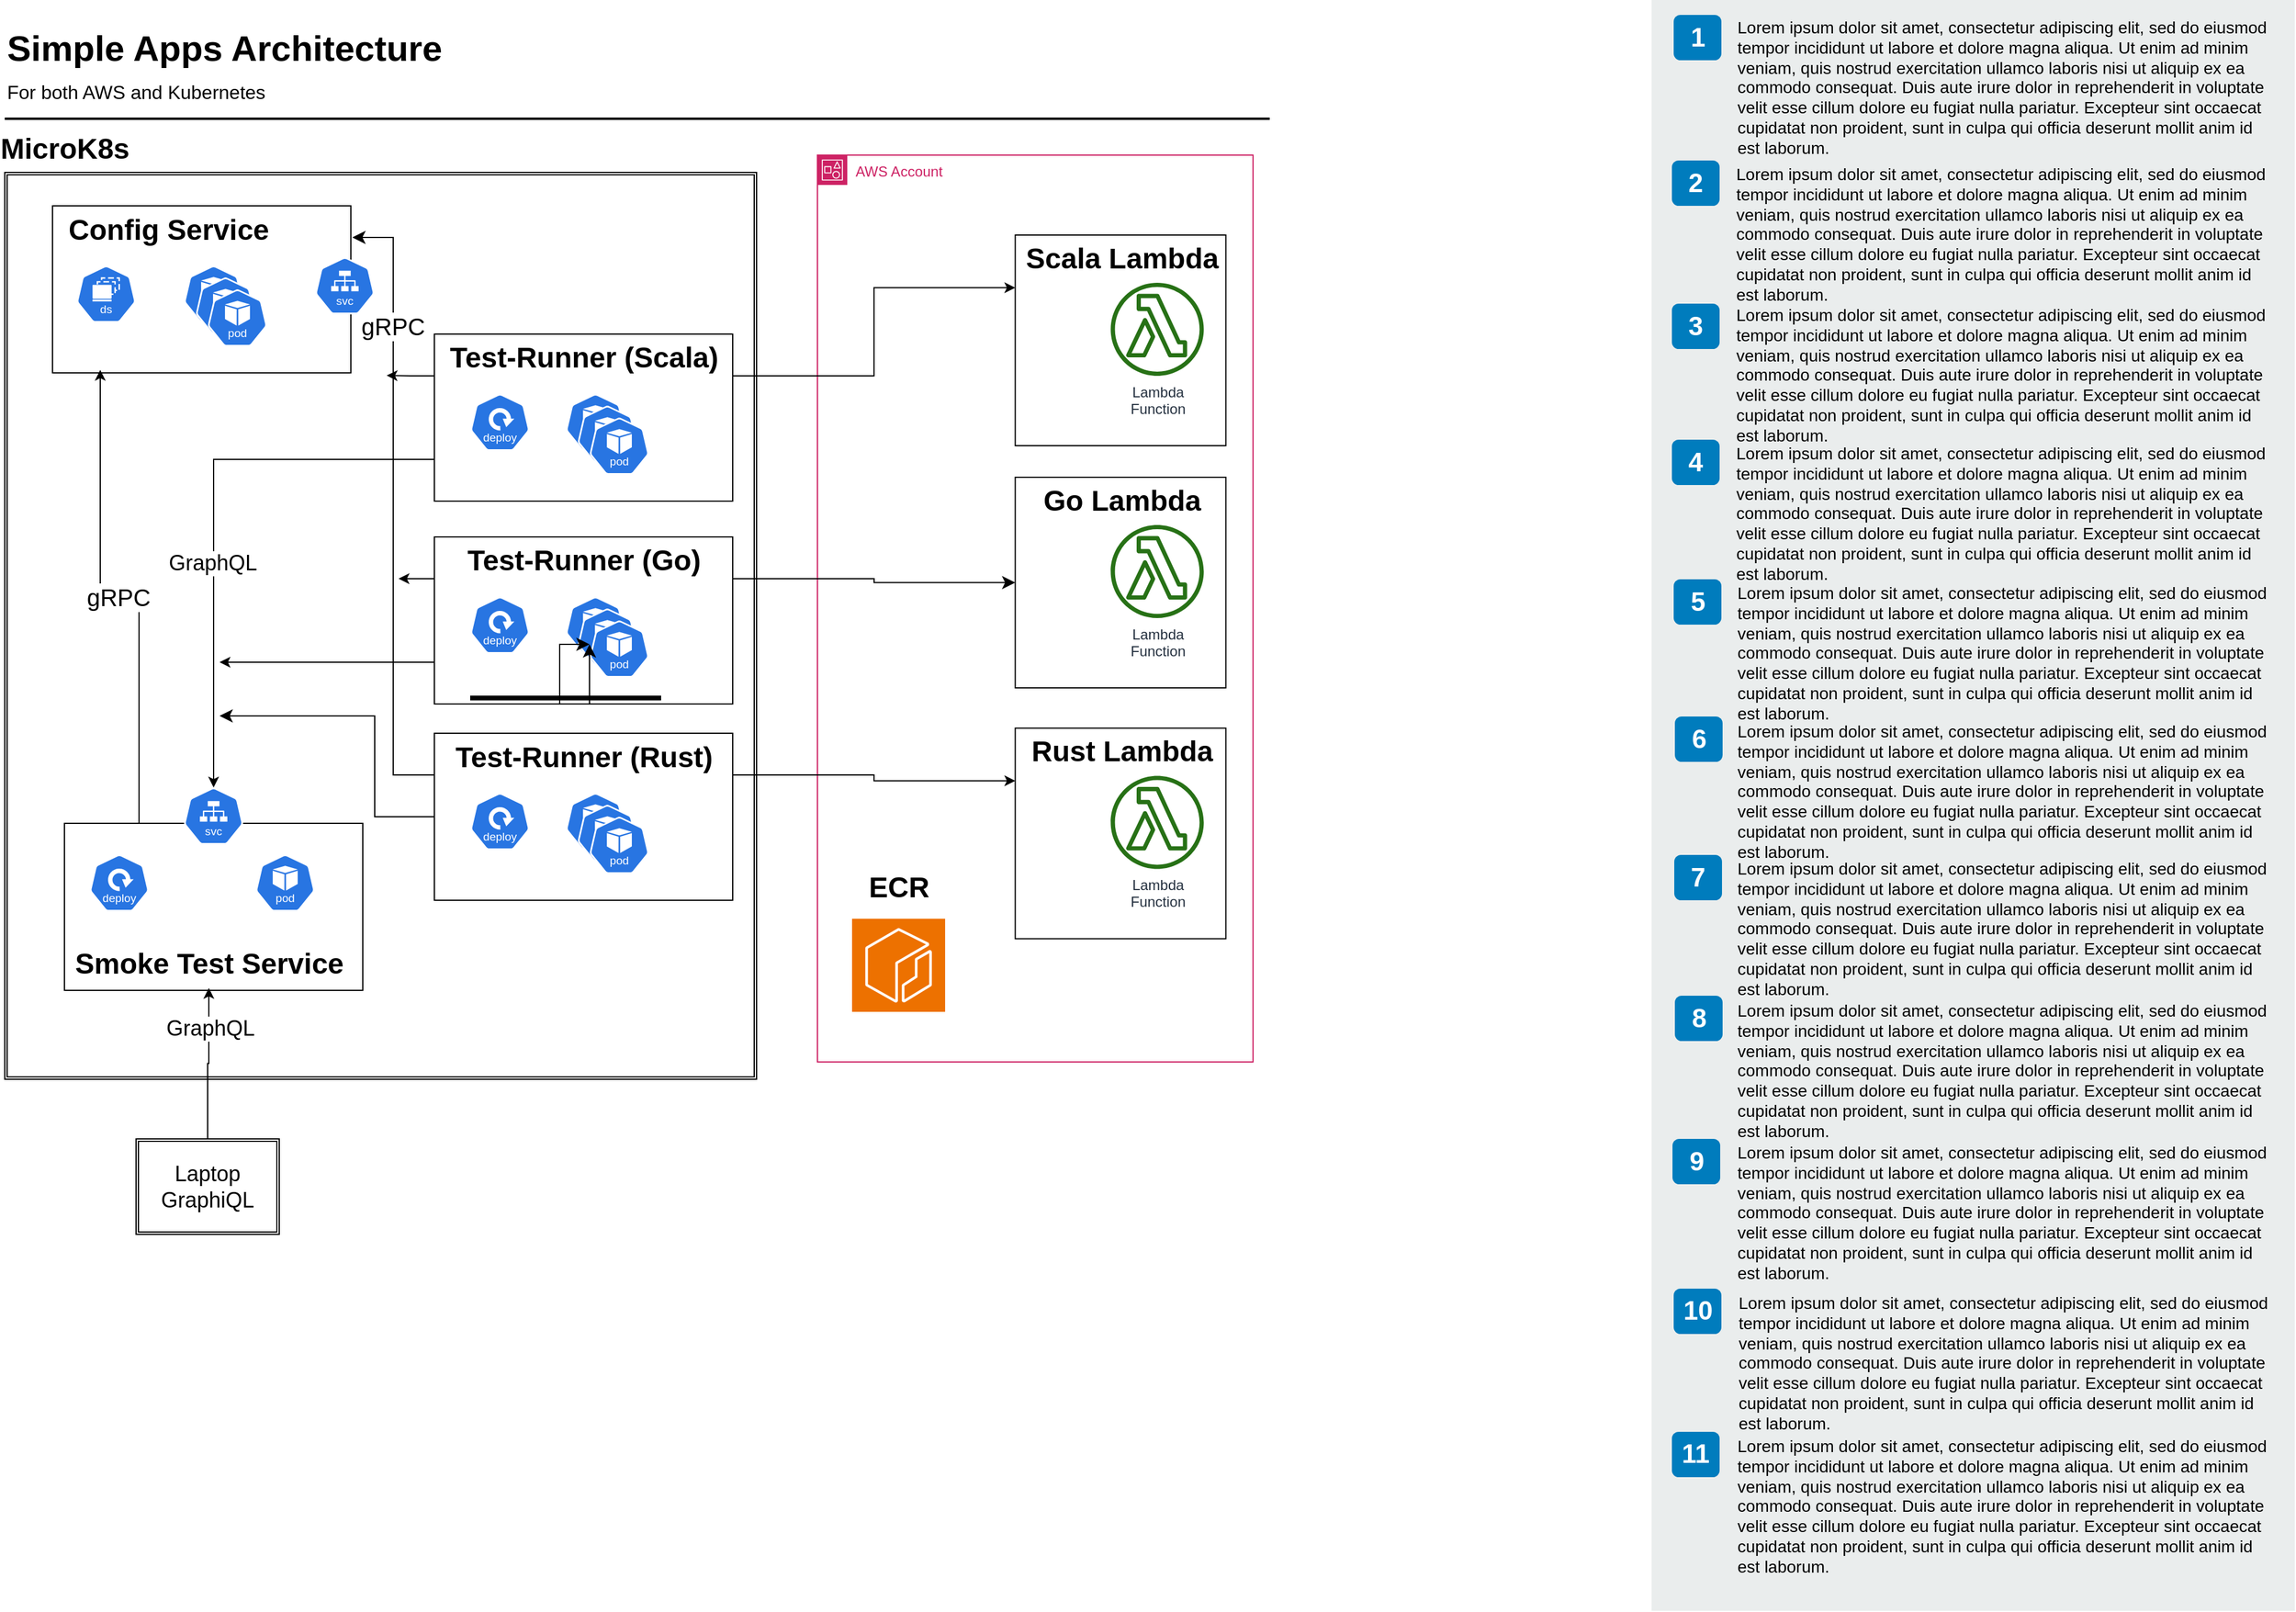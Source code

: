 <mxfile version="23.1.2" type="device">
  <diagram id="Ht1M8jgEwFfnCIfOTk4-" name="Page-1">
    <mxGraphModel dx="1335" dy="1160" grid="1" gridSize="10" guides="1" tooltips="1" connect="1" arrows="1" fold="1" page="1" pageScale="1" pageWidth="1169" pageHeight="827" math="0" shadow="0">
      <root>
        <mxCell id="0" />
        <mxCell id="1" parent="0" />
        <mxCell id="5Ekj6Kw2fxp05dTesnUP-47" value="" style="shape=ext;double=1;rounded=0;whiteSpace=wrap;html=1;" vertex="1" parent="1">
          <mxGeometry x="40" y="184.5" width="630" height="760" as="geometry" />
        </mxCell>
        <mxCell id="-QjtrjUzRDEMRZ5MF8oH-47" value="Simple Apps Architecture" style="text;html=1;resizable=0;points=[];autosize=1;align=left;verticalAlign=top;spacingTop=-4;fontSize=30;fontStyle=1" parent="1" vertex="1">
          <mxGeometry x="40" y="60" width="390" height="40" as="geometry" />
        </mxCell>
        <mxCell id="-QjtrjUzRDEMRZ5MF8oH-48" value="For both AWS and Kubernetes" style="text;html=1;resizable=0;points=[];autosize=1;align=left;verticalAlign=top;spacingTop=-4;fontSize=16" parent="1" vertex="1">
          <mxGeometry x="40" y="104.5" width="240" height="30" as="geometry" />
        </mxCell>
        <mxCell id="SCVMTBWpLvtzJIhz15lM-1" value="" style="line;strokeWidth=2;html=1;fontSize=14;" parent="1" vertex="1">
          <mxGeometry x="40" y="134.5" width="1060" height="10" as="geometry" />
        </mxCell>
        <mxCell id="k1J5Uft5zTIaOylSxwT3-1" value="" style="rounded=0;whiteSpace=wrap;html=1;fillColor=#EAEDED;fontSize=22;fontColor=#FFFFFF;strokeColor=none;labelBackgroundColor=none;" parent="1" vertex="1">
          <mxGeometry x="1420" y="40" width="539" height="1350" as="geometry" />
        </mxCell>
        <mxCell id="k1J5Uft5zTIaOylSxwT3-2" value="1" style="rounded=1;whiteSpace=wrap;html=1;fillColor=#007CBD;strokeColor=none;fontColor=#FFFFFF;fontStyle=1;fontSize=22;labelBackgroundColor=none;" parent="1" vertex="1">
          <mxGeometry x="1438.5" y="52.5" width="40" height="38" as="geometry" />
        </mxCell>
        <mxCell id="k1J5Uft5zTIaOylSxwT3-3" value="2" style="rounded=1;whiteSpace=wrap;html=1;fillColor=#007CBD;strokeColor=none;fontColor=#FFFFFF;fontStyle=1;fontSize=22;labelBackgroundColor=none;" parent="1" vertex="1">
          <mxGeometry x="1437" y="174.5" width="40" height="38" as="geometry" />
        </mxCell>
        <mxCell id="k1J5Uft5zTIaOylSxwT3-4" value="3" style="rounded=1;whiteSpace=wrap;html=1;fillColor=#007CBD;strokeColor=none;fontColor=#FFFFFF;fontStyle=1;fontSize=22;labelBackgroundColor=none;" parent="1" vertex="1">
          <mxGeometry x="1437" y="294.5" width="40" height="38" as="geometry" />
        </mxCell>
        <mxCell id="k1J5Uft5zTIaOylSxwT3-5" value="4" style="rounded=1;whiteSpace=wrap;html=1;fillColor=#007CBD;strokeColor=none;fontColor=#FFFFFF;fontStyle=1;fontSize=22;labelBackgroundColor=none;" parent="1" vertex="1">
          <mxGeometry x="1437" y="408.5" width="40" height="38" as="geometry" />
        </mxCell>
        <mxCell id="k1J5Uft5zTIaOylSxwT3-6" value="5" style="rounded=1;whiteSpace=wrap;html=1;fillColor=#007CBD;strokeColor=none;fontColor=#FFFFFF;fontStyle=1;fontSize=22;labelBackgroundColor=none;" parent="1" vertex="1">
          <mxGeometry x="1438.5" y="525.5" width="40" height="38" as="geometry" />
        </mxCell>
        <mxCell id="k1J5Uft5zTIaOylSxwT3-7" value="6" style="rounded=1;whiteSpace=wrap;html=1;fillColor=#007CBD;strokeColor=none;fontColor=#FFFFFF;fontStyle=1;fontSize=22;labelBackgroundColor=none;" parent="1" vertex="1">
          <mxGeometry x="1439.5" y="640.5" width="40" height="38" as="geometry" />
        </mxCell>
        <mxCell id="k1J5Uft5zTIaOylSxwT3-8" value="7" style="rounded=1;whiteSpace=wrap;html=1;fillColor=#007CBD;strokeColor=none;fontColor=#FFFFFF;fontStyle=1;fontSize=22;labelBackgroundColor=none;" parent="1" vertex="1">
          <mxGeometry x="1439" y="756.5" width="40" height="38" as="geometry" />
        </mxCell>
        <mxCell id="k1J5Uft5zTIaOylSxwT3-9" value="8" style="rounded=1;whiteSpace=wrap;html=1;fillColor=#007CBD;strokeColor=none;fontColor=#FFFFFF;fontStyle=1;fontSize=22;labelBackgroundColor=none;" parent="1" vertex="1">
          <mxGeometry x="1439.5" y="874.5" width="40" height="38" as="geometry" />
        </mxCell>
        <mxCell id="k1J5Uft5zTIaOylSxwT3-10" value="9" style="rounded=1;whiteSpace=wrap;html=1;fillColor=#007CBD;strokeColor=none;fontColor=#FFFFFF;fontStyle=1;fontSize=22;labelBackgroundColor=none;" parent="1" vertex="1">
          <mxGeometry x="1437.5" y="994.5" width="40" height="38" as="geometry" />
        </mxCell>
        <mxCell id="k1J5Uft5zTIaOylSxwT3-11" value="&lt;span&gt;Lorem ipsum dolor sit amet, consectetur adipiscing elit, sed do eiusmod tempor incididunt ut labore et dolore magna aliqua. Ut enim ad minim veniam, quis nostrud exercitation ullamco laboris nisi ut aliquip ex ea commodo consequat. Duis aute irure dolor in reprehenderit in voluptate velit esse cillum dolore eu fugiat nulla pariatur. Excepteur sint occaecat cupidatat non proident, sunt in culpa qui officia deserunt mollit anim id est laborum.&lt;/span&gt;&lt;br&gt;" style="text;html=1;align=left;verticalAlign=top;spacingTop=-4;fontSize=14;labelBackgroundColor=none;whiteSpace=wrap;" parent="1" vertex="1">
          <mxGeometry x="1490" y="52" width="449" height="118" as="geometry" />
        </mxCell>
        <mxCell id="k1J5Uft5zTIaOylSxwT3-12" value="&lt;span&gt;Lorem ipsum dolor sit amet, consectetur adipiscing elit, sed do eiusmod tempor incididunt ut labore et dolore magna aliqua. Ut enim ad minim veniam, quis nostrud exercitation ullamco laboris nisi ut aliquip ex ea commodo consequat. Duis aute irure dolor in reprehenderit in voluptate velit esse cillum dolore eu fugiat nulla pariatur. Excepteur sint occaecat cupidatat non proident, sunt in culpa qui officia deserunt mollit anim id est laborum.&lt;/span&gt;&lt;br&gt;" style="text;html=1;align=left;verticalAlign=top;spacingTop=-4;fontSize=14;labelBackgroundColor=none;whiteSpace=wrap;" parent="1" vertex="1">
          <mxGeometry x="1489" y="175" width="450" height="115" as="geometry" />
        </mxCell>
        <mxCell id="k1J5Uft5zTIaOylSxwT3-13" value="&lt;span&gt;Lorem ipsum dolor sit amet, consectetur adipiscing elit, sed do eiusmod tempor incididunt ut labore et dolore magna aliqua. Ut enim ad minim veniam, quis nostrud exercitation ullamco laboris nisi ut aliquip ex ea commodo consequat. Duis aute irure dolor in reprehenderit in voluptate velit esse cillum dolore eu fugiat nulla pariatur. Excepteur sint occaecat cupidatat non proident, sunt in culpa qui officia deserunt mollit anim id est laborum.&lt;/span&gt;&lt;br&gt;" style="text;html=1;align=left;verticalAlign=top;spacingTop=-4;fontSize=14;labelBackgroundColor=none;whiteSpace=wrap;" parent="1" vertex="1">
          <mxGeometry x="1489" y="293" width="450" height="117" as="geometry" />
        </mxCell>
        <mxCell id="k1J5Uft5zTIaOylSxwT3-14" value="&lt;span&gt;Lorem ipsum dolor sit amet, consectetur adipiscing elit, sed do eiusmod tempor incididunt ut labore et dolore magna aliqua. Ut enim ad minim veniam, quis nostrud exercitation ullamco laboris nisi ut aliquip ex ea commodo consequat. Duis aute irure dolor in reprehenderit in voluptate velit esse cillum dolore eu fugiat nulla pariatur. Excepteur sint occaecat cupidatat non proident, sunt in culpa qui officia deserunt mollit anim id est laborum.&lt;/span&gt;&lt;br&gt;" style="text;html=1;align=left;verticalAlign=top;spacingTop=-4;fontSize=14;labelBackgroundColor=none;whiteSpace=wrap;" parent="1" vertex="1">
          <mxGeometry x="1489" y="409" width="450" height="121" as="geometry" />
        </mxCell>
        <mxCell id="k1J5Uft5zTIaOylSxwT3-15" value="&lt;span&gt;Lorem ipsum dolor sit amet, consectetur adipiscing elit, sed do eiusmod tempor incididunt ut labore et dolore magna aliqua. Ut enim ad minim veniam, quis nostrud exercitation ullamco laboris nisi ut aliquip ex ea commodo consequat. Duis aute irure dolor in reprehenderit in voluptate velit esse cillum dolore eu fugiat nulla pariatur. Excepteur sint occaecat cupidatat non proident, sunt in culpa qui officia deserunt mollit anim id est laborum.&lt;/span&gt;&lt;br&gt;" style="text;html=1;align=left;verticalAlign=top;spacingTop=-4;fontSize=14;labelBackgroundColor=none;whiteSpace=wrap;" parent="1" vertex="1">
          <mxGeometry x="1490" y="526" width="449" height="114" as="geometry" />
        </mxCell>
        <mxCell id="k1J5Uft5zTIaOylSxwT3-16" value="&lt;span&gt;Lorem ipsum dolor sit amet, consectetur adipiscing elit, sed do eiusmod tempor incididunt ut labore et dolore magna aliqua. Ut enim ad minim veniam, quis nostrud exercitation ullamco laboris nisi ut aliquip ex ea commodo consequat. Duis aute irure dolor in reprehenderit in voluptate velit esse cillum dolore eu fugiat nulla pariatur. Excepteur sint occaecat cupidatat non proident, sunt in culpa qui officia deserunt mollit anim id est laborum.&lt;/span&gt;&lt;br&gt;" style="text;html=1;align=left;verticalAlign=top;spacingTop=-4;fontSize=14;labelBackgroundColor=none;whiteSpace=wrap;" parent="1" vertex="1">
          <mxGeometry x="1490" y="642" width="450" height="118" as="geometry" />
        </mxCell>
        <mxCell id="k1J5Uft5zTIaOylSxwT3-17" value="&lt;span&gt;Lorem ipsum dolor sit amet, consectetur adipiscing elit, sed do eiusmod tempor incididunt ut labore et dolore magna aliqua. Ut enim ad minim veniam, quis nostrud exercitation ullamco laboris nisi ut aliquip ex ea commodo consequat. Duis aute irure dolor in reprehenderit in voluptate velit esse cillum dolore eu fugiat nulla pariatur. Excepteur sint occaecat cupidatat non proident, sunt in culpa qui officia deserunt mollit anim id est laborum.&lt;/span&gt;&lt;br&gt;" style="text;html=1;align=left;verticalAlign=top;spacingTop=-4;fontSize=14;labelBackgroundColor=none;whiteSpace=wrap;" parent="1" vertex="1">
          <mxGeometry x="1490" y="757" width="449" height="113" as="geometry" />
        </mxCell>
        <mxCell id="k1J5Uft5zTIaOylSxwT3-18" value="&lt;span&gt;Lorem ipsum dolor sit amet, consectetur adipiscing elit, sed do eiusmod tempor incididunt ut labore et dolore magna aliqua. Ut enim ad minim veniam, quis nostrud exercitation ullamco laboris nisi ut aliquip ex ea commodo consequat. Duis aute irure dolor in reprehenderit in voluptate velit esse cillum dolore eu fugiat nulla pariatur. Excepteur sint occaecat cupidatat non proident, sunt in culpa qui officia deserunt mollit anim id est laborum.&lt;/span&gt;&lt;br&gt;" style="text;html=1;align=left;verticalAlign=top;spacingTop=-4;fontSize=14;labelBackgroundColor=none;whiteSpace=wrap;" parent="1" vertex="1">
          <mxGeometry x="1490" y="876" width="449" height="124" as="geometry" />
        </mxCell>
        <mxCell id="k1J5Uft5zTIaOylSxwT3-19" value="&lt;span&gt;Lorem ipsum dolor sit amet, consectetur adipiscing elit, sed do eiusmod tempor incididunt ut labore et dolore magna aliqua. Ut enim ad minim veniam, quis nostrud exercitation ullamco laboris nisi ut aliquip ex ea commodo consequat. Duis aute irure dolor in reprehenderit in voluptate velit esse cillum dolore eu fugiat nulla pariatur. Excepteur sint occaecat cupidatat non proident, sunt in culpa qui officia deserunt mollit anim id est laborum.&lt;/span&gt;&lt;br&gt;" style="text;html=1;align=left;verticalAlign=top;spacingTop=-4;fontSize=14;labelBackgroundColor=none;whiteSpace=wrap;" parent="1" vertex="1">
          <mxGeometry x="1490" y="995" width="449" height="115" as="geometry" />
        </mxCell>
        <mxCell id="k1J5Uft5zTIaOylSxwT3-22" value="10" style="rounded=1;whiteSpace=wrap;html=1;fillColor=#007CBD;strokeColor=none;fontColor=#FFFFFF;fontStyle=1;fontSize=22;labelBackgroundColor=none;" parent="1" vertex="1">
          <mxGeometry x="1438.5" y="1120" width="40" height="38" as="geometry" />
        </mxCell>
        <mxCell id="k1J5Uft5zTIaOylSxwT3-23" value="&lt;span&gt;Lorem ipsum dolor sit amet, consectetur adipiscing elit, sed do eiusmod tempor incididunt ut labore et dolore magna aliqua. Ut enim ad minim veniam, quis nostrud exercitation ullamco laboris nisi ut aliquip ex ea commodo consequat. Duis aute irure dolor in reprehenderit in voluptate velit esse cillum dolore eu fugiat nulla pariatur. Excepteur sint occaecat cupidatat non proident, sunt in culpa qui officia deserunt mollit anim id est laborum.&lt;/span&gt;&lt;br&gt;" style="text;html=1;align=left;verticalAlign=top;spacingTop=-4;fontSize=14;labelBackgroundColor=none;whiteSpace=wrap;" parent="1" vertex="1">
          <mxGeometry x="1491" y="1120.5" width="449" height="115" as="geometry" />
        </mxCell>
        <mxCell id="k1J5Uft5zTIaOylSxwT3-24" value="11" style="rounded=1;whiteSpace=wrap;html=1;fillColor=#007CBD;strokeColor=none;fontColor=#FFFFFF;fontStyle=1;fontSize=22;labelBackgroundColor=none;" parent="1" vertex="1">
          <mxGeometry x="1437" y="1240" width="40" height="38" as="geometry" />
        </mxCell>
        <mxCell id="k1J5Uft5zTIaOylSxwT3-25" value="&lt;span&gt;Lorem ipsum dolor sit amet, consectetur adipiscing elit, sed do eiusmod tempor incididunt ut labore et dolore magna aliqua. Ut enim ad minim veniam, quis nostrud exercitation ullamco laboris nisi ut aliquip ex ea commodo consequat. Duis aute irure dolor in reprehenderit in voluptate velit esse cillum dolore eu fugiat nulla pariatur. Excepteur sint occaecat cupidatat non proident, sunt in culpa qui officia deserunt mollit anim id est laborum.&lt;/span&gt;&lt;br&gt;" style="text;html=1;align=left;verticalAlign=top;spacingTop=-4;fontSize=14;labelBackgroundColor=none;whiteSpace=wrap;" parent="1" vertex="1">
          <mxGeometry x="1489.5" y="1240.5" width="449" height="115" as="geometry" />
        </mxCell>
        <mxCell id="5Ekj6Kw2fxp05dTesnUP-24" value="AWS Account" style="points=[[0,0],[0.25,0],[0.5,0],[0.75,0],[1,0],[1,0.25],[1,0.5],[1,0.75],[1,1],[0.75,1],[0.5,1],[0.25,1],[0,1],[0,0.75],[0,0.5],[0,0.25]];outlineConnect=0;gradientColor=none;html=1;whiteSpace=wrap;fontSize=12;fontStyle=0;container=1;pointerEvents=0;collapsible=0;recursiveResize=0;shape=mxgraph.aws4.group;grIcon=mxgraph.aws4.group_account;strokeColor=#CD2264;fillColor=none;verticalAlign=top;align=left;spacingLeft=30;fontColor=#CD2264;dashed=0;" vertex="1" parent="1">
          <mxGeometry x="721" y="170" width="365" height="760" as="geometry" />
        </mxCell>
        <object label="" id="5Ekj6Kw2fxp05dTesnUP-25">
          <mxCell style="sketch=0;points=[[0,0,0],[0.25,0,0],[0.5,0,0],[0.75,0,0],[1,0,0],[0,1,0],[0.25,1,0],[0.5,1,0],[0.75,1,0],[1,1,0],[0,0.25,0],[0,0.5,0],[0,0.75,0],[1,0.25,0],[1,0.5,0],[1,0.75,0]];outlineConnect=0;fontColor=#232F3E;fillColor=#ED7100;strokeColor=#ffffff;dashed=0;verticalLabelPosition=bottom;verticalAlign=top;align=center;html=1;fontSize=12;fontStyle=0;aspect=fixed;shape=mxgraph.aws4.resourceIcon;resIcon=mxgraph.aws4.ecr;noLabel=0;" vertex="1" parent="5Ekj6Kw2fxp05dTesnUP-24">
            <mxGeometry x="29" y="640" width="78" height="78" as="geometry" />
          </mxCell>
        </object>
        <mxCell id="5Ekj6Kw2fxp05dTesnUP-20" value="" style="group" vertex="1" connectable="0" parent="5Ekj6Kw2fxp05dTesnUP-24">
          <mxGeometry x="165.75" y="480.25" width="176.5" height="176.5" as="geometry" />
        </mxCell>
        <mxCell id="5Ekj6Kw2fxp05dTesnUP-21" value="" style="whiteSpace=wrap;html=1;aspect=fixed;" vertex="1" parent="5Ekj6Kw2fxp05dTesnUP-20">
          <mxGeometry width="176.5" height="176.5" as="geometry" />
        </mxCell>
        <mxCell id="5Ekj6Kw2fxp05dTesnUP-22" value="Lambda&lt;br&gt;Function&lt;br&gt;" style="outlineConnect=0;fontColor=#232F3E;gradientColor=none;fillColor=#277116;strokeColor=none;dashed=0;verticalLabelPosition=bottom;verticalAlign=top;align=center;html=1;fontSize=12;fontStyle=0;aspect=fixed;pointerEvents=1;shape=mxgraph.aws4.lambda_function;" vertex="1" parent="5Ekj6Kw2fxp05dTesnUP-20">
          <mxGeometry x="80" y="40" width="78" height="78" as="geometry" />
        </mxCell>
        <mxCell id="5Ekj6Kw2fxp05dTesnUP-23" value="Rust Lambda" style="text;strokeColor=none;fillColor=none;html=1;fontSize=24;fontStyle=1;verticalAlign=middle;align=center;" vertex="1" parent="5Ekj6Kw2fxp05dTesnUP-20">
          <mxGeometry x="39" width="100" height="40" as="geometry" />
        </mxCell>
        <mxCell id="5Ekj6Kw2fxp05dTesnUP-16" value="" style="group" vertex="1" connectable="0" parent="5Ekj6Kw2fxp05dTesnUP-24">
          <mxGeometry x="165.75" y="270" width="176.5" height="176.5" as="geometry" />
        </mxCell>
        <mxCell id="5Ekj6Kw2fxp05dTesnUP-17" value="" style="whiteSpace=wrap;html=1;aspect=fixed;" vertex="1" parent="5Ekj6Kw2fxp05dTesnUP-16">
          <mxGeometry width="176.5" height="176.5" as="geometry" />
        </mxCell>
        <mxCell id="5Ekj6Kw2fxp05dTesnUP-18" value="Lambda&lt;br&gt;Function&lt;br&gt;" style="outlineConnect=0;fontColor=#232F3E;gradientColor=none;fillColor=#277116;strokeColor=none;dashed=0;verticalLabelPosition=bottom;verticalAlign=top;align=center;html=1;fontSize=12;fontStyle=0;aspect=fixed;pointerEvents=1;shape=mxgraph.aws4.lambda_function;" vertex="1" parent="5Ekj6Kw2fxp05dTesnUP-16">
          <mxGeometry x="80" y="40" width="78" height="78" as="geometry" />
        </mxCell>
        <mxCell id="5Ekj6Kw2fxp05dTesnUP-19" value="Go Lambda" style="text;strokeColor=none;fillColor=none;html=1;fontSize=24;fontStyle=1;verticalAlign=middle;align=center;" vertex="1" parent="5Ekj6Kw2fxp05dTesnUP-16">
          <mxGeometry x="39" width="100" height="40" as="geometry" />
        </mxCell>
        <mxCell id="5Ekj6Kw2fxp05dTesnUP-15" value="" style="group" vertex="1" connectable="0" parent="5Ekj6Kw2fxp05dTesnUP-24">
          <mxGeometry x="165.75" y="67" width="176.5" height="176.5" as="geometry" />
        </mxCell>
        <mxCell id="5Ekj6Kw2fxp05dTesnUP-8" value="" style="whiteSpace=wrap;html=1;aspect=fixed;" vertex="1" parent="5Ekj6Kw2fxp05dTesnUP-15">
          <mxGeometry width="176.5" height="176.5" as="geometry" />
        </mxCell>
        <mxCell id="-QjtrjUzRDEMRZ5MF8oH-11" value="Lambda&lt;br&gt;Function&lt;br&gt;" style="outlineConnect=0;fontColor=#232F3E;gradientColor=none;fillColor=#277116;strokeColor=none;dashed=0;verticalLabelPosition=bottom;verticalAlign=top;align=center;html=1;fontSize=12;fontStyle=0;aspect=fixed;pointerEvents=1;shape=mxgraph.aws4.lambda_function;" parent="5Ekj6Kw2fxp05dTesnUP-15" vertex="1">
          <mxGeometry x="80" y="40" width="78" height="78" as="geometry" />
        </mxCell>
        <mxCell id="5Ekj6Kw2fxp05dTesnUP-9" value="Scala Lambda" style="text;strokeColor=none;fillColor=none;html=1;fontSize=24;fontStyle=1;verticalAlign=middle;align=center;" vertex="1" parent="5Ekj6Kw2fxp05dTesnUP-15">
          <mxGeometry x="39" width="100" height="40" as="geometry" />
        </mxCell>
        <mxCell id="5Ekj6Kw2fxp05dTesnUP-115" value="ECR" style="text;strokeColor=none;fillColor=none;html=1;fontSize=24;fontStyle=1;verticalAlign=middle;align=center;" vertex="1" parent="5Ekj6Kw2fxp05dTesnUP-24">
          <mxGeometry x="18" y="594" width="100" height="40" as="geometry" />
        </mxCell>
        <mxCell id="5Ekj6Kw2fxp05dTesnUP-48" value="" style="group" vertex="1" connectable="0" parent="1">
          <mxGeometry x="400" y="320" width="280" height="620" as="geometry" />
        </mxCell>
        <mxCell id="5Ekj6Kw2fxp05dTesnUP-94" style="edgeStyle=orthogonalEdgeStyle;rounded=0;orthogonalLoop=1;jettySize=auto;html=1;exitX=0;exitY=0.25;exitDx=0;exitDy=0;" edge="1" parent="5Ekj6Kw2fxp05dTesnUP-48" source="5Ekj6Kw2fxp05dTesnUP-39">
          <mxGeometry relative="1" as="geometry">
            <mxPoint x="-40" y="34.667" as="targetPoint" />
          </mxGeometry>
        </mxCell>
        <mxCell id="5Ekj6Kw2fxp05dTesnUP-39" value="" style="rounded=0;whiteSpace=wrap;html=1;" vertex="1" parent="5Ekj6Kw2fxp05dTesnUP-48">
          <mxGeometry width="250" height="140" as="geometry" />
        </mxCell>
        <mxCell id="5Ekj6Kw2fxp05dTesnUP-40" value="" style="aspect=fixed;sketch=0;html=1;dashed=0;whitespace=wrap;fillColor=#2875E2;strokeColor=#ffffff;points=[[0.005,0.63,0],[0.1,0.2,0],[0.9,0.2,0],[0.5,0,0],[0.995,0.63,0],[0.72,0.99,0],[0.5,1,0],[0.28,0.99,0]];shape=mxgraph.kubernetes.icon2;prIcon=pod;kubernetesLabel=1;" vertex="1" parent="5Ekj6Kw2fxp05dTesnUP-48">
          <mxGeometry x="110" y="50" width="50" height="48" as="geometry" />
        </mxCell>
        <mxCell id="5Ekj6Kw2fxp05dTesnUP-41" value="Test-Runner (Scala)" style="text;strokeColor=none;fillColor=none;html=1;fontSize=24;fontStyle=1;verticalAlign=middle;align=center;" vertex="1" parent="5Ekj6Kw2fxp05dTesnUP-48">
          <mxGeometry x="75" width="100" height="40" as="geometry" />
        </mxCell>
        <mxCell id="5Ekj6Kw2fxp05dTesnUP-44" value="" style="aspect=fixed;sketch=0;html=1;dashed=0;whitespace=wrap;fillColor=#2875E2;strokeColor=#ffffff;points=[[0.005,0.63,0],[0.1,0.2,0],[0.9,0.2,0],[0.5,0,0],[0.995,0.63,0],[0.72,0.99,0],[0.5,1,0],[0.28,0.99,0]];shape=mxgraph.kubernetes.icon2;prIcon=pod;kubernetesLabel=1;" vertex="1" parent="5Ekj6Kw2fxp05dTesnUP-48">
          <mxGeometry x="120" y="60" width="50" height="48" as="geometry" />
        </mxCell>
        <mxCell id="5Ekj6Kw2fxp05dTesnUP-45" value="" style="aspect=fixed;sketch=0;html=1;dashed=0;whitespace=wrap;fillColor=#2875E2;strokeColor=#ffffff;points=[[0.005,0.63,0],[0.1,0.2,0],[0.9,0.2,0],[0.5,0,0],[0.995,0.63,0],[0.72,0.99,0],[0.5,1,0],[0.28,0.99,0]];shape=mxgraph.kubernetes.icon2;prIcon=pod;kubernetesLabel=1;" vertex="1" parent="5Ekj6Kw2fxp05dTesnUP-48">
          <mxGeometry x="130" y="70" width="50" height="48" as="geometry" />
        </mxCell>
        <mxCell id="5Ekj6Kw2fxp05dTesnUP-4" value="" style="aspect=fixed;sketch=0;html=1;dashed=0;whitespace=wrap;fillColor=#2875E2;strokeColor=#ffffff;points=[[0.005,0.63,0],[0.1,0.2,0],[0.9,0.2,0],[0.5,0,0],[0.995,0.63,0],[0.72,0.99,0],[0.5,1,0],[0.28,0.99,0]];shape=mxgraph.kubernetes.icon2;prIcon=deploy;kubernetesLabel=1;" vertex="1" parent="5Ekj6Kw2fxp05dTesnUP-48">
          <mxGeometry x="30" y="50" width="50" height="48" as="geometry" />
        </mxCell>
        <mxCell id="5Ekj6Kw2fxp05dTesnUP-56" value="" style="group" vertex="1" connectable="0" parent="1">
          <mxGeometry x="400" y="490" width="250" height="140" as="geometry" />
        </mxCell>
        <mxCell id="5Ekj6Kw2fxp05dTesnUP-90" style="edgeStyle=orthogonalEdgeStyle;rounded=0;orthogonalLoop=1;jettySize=auto;html=1;exitX=0;exitY=0.25;exitDx=0;exitDy=0;" edge="1" parent="5Ekj6Kw2fxp05dTesnUP-56" source="5Ekj6Kw2fxp05dTesnUP-57">
          <mxGeometry relative="1" as="geometry">
            <mxPoint x="-30" y="35.333" as="targetPoint" />
          </mxGeometry>
        </mxCell>
        <mxCell id="5Ekj6Kw2fxp05dTesnUP-100" style="edgeStyle=orthogonalEdgeStyle;rounded=0;orthogonalLoop=1;jettySize=auto;html=1;exitX=0;exitY=0.75;exitDx=0;exitDy=0;" edge="1" parent="5Ekj6Kw2fxp05dTesnUP-56" source="5Ekj6Kw2fxp05dTesnUP-57">
          <mxGeometry relative="1" as="geometry">
            <mxPoint x="-180" y="105" as="targetPoint" />
          </mxGeometry>
        </mxCell>
        <mxCell id="5Ekj6Kw2fxp05dTesnUP-57" value="" style="rounded=0;whiteSpace=wrap;html=1;" vertex="1" parent="5Ekj6Kw2fxp05dTesnUP-56">
          <mxGeometry width="250" height="140" as="geometry" />
        </mxCell>
        <mxCell id="5Ekj6Kw2fxp05dTesnUP-58" value="" style="aspect=fixed;sketch=0;html=1;dashed=0;whitespace=wrap;fillColor=#2875E2;strokeColor=#ffffff;points=[[0.005,0.63,0],[0.1,0.2,0],[0.9,0.2,0],[0.5,0,0],[0.995,0.63,0],[0.72,0.99,0],[0.5,1,0],[0.28,0.99,0]];shape=mxgraph.kubernetes.icon2;prIcon=pod;kubernetesLabel=1;" vertex="1" parent="5Ekj6Kw2fxp05dTesnUP-56">
          <mxGeometry x="110" y="50" width="50" height="48" as="geometry" />
        </mxCell>
        <mxCell id="5Ekj6Kw2fxp05dTesnUP-59" value="Test-Runner (Go)" style="text;strokeColor=none;fillColor=none;html=1;fontSize=24;fontStyle=1;verticalAlign=middle;align=center;" vertex="1" parent="5Ekj6Kw2fxp05dTesnUP-56">
          <mxGeometry x="75" width="100" height="40" as="geometry" />
        </mxCell>
        <mxCell id="5Ekj6Kw2fxp05dTesnUP-60" value="" style="aspect=fixed;sketch=0;html=1;dashed=0;whitespace=wrap;fillColor=#2875E2;strokeColor=#ffffff;points=[[0.005,0.63,0],[0.1,0.2,0],[0.9,0.2,0],[0.5,0,0],[0.995,0.63,0],[0.72,0.99,0],[0.5,1,0],[0.28,0.99,0]];shape=mxgraph.kubernetes.icon2;prIcon=pod;kubernetesLabel=1;" vertex="1" parent="5Ekj6Kw2fxp05dTesnUP-56">
          <mxGeometry x="120" y="60" width="50" height="48" as="geometry" />
        </mxCell>
        <mxCell id="5Ekj6Kw2fxp05dTesnUP-61" value="" style="aspect=fixed;sketch=0;html=1;dashed=0;whitespace=wrap;fillColor=#2875E2;strokeColor=#ffffff;points=[[0.005,0.63,0],[0.1,0.2,0],[0.9,0.2,0],[0.5,0,0],[0.995,0.63,0],[0.72,0.99,0],[0.5,1,0],[0.28,0.99,0]];shape=mxgraph.kubernetes.icon2;prIcon=pod;kubernetesLabel=1;" vertex="1" parent="5Ekj6Kw2fxp05dTesnUP-56">
          <mxGeometry x="130" y="70" width="50" height="48" as="geometry" />
        </mxCell>
        <mxCell id="5Ekj6Kw2fxp05dTesnUP-62" value="" style="aspect=fixed;sketch=0;html=1;dashed=0;whitespace=wrap;fillColor=#2875E2;strokeColor=#ffffff;points=[[0.005,0.63,0],[0.1,0.2,0],[0.9,0.2,0],[0.5,0,0],[0.995,0.63,0],[0.72,0.99,0],[0.5,1,0],[0.28,0.99,0]];shape=mxgraph.kubernetes.icon2;prIcon=deploy;kubernetesLabel=1;" vertex="1" parent="5Ekj6Kw2fxp05dTesnUP-56">
          <mxGeometry x="30" y="50" width="50" height="48" as="geometry" />
        </mxCell>
        <mxCell id="5Ekj6Kw2fxp05dTesnUP-64" value="" style="group" vertex="1" connectable="0" parent="1">
          <mxGeometry x="400" y="654.5" width="250" height="140" as="geometry" />
        </mxCell>
        <mxCell id="5Ekj6Kw2fxp05dTesnUP-65" value="" style="rounded=0;whiteSpace=wrap;html=1;" vertex="1" parent="5Ekj6Kw2fxp05dTesnUP-64">
          <mxGeometry width="250" height="140" as="geometry" />
        </mxCell>
        <mxCell id="5Ekj6Kw2fxp05dTesnUP-66" value="" style="aspect=fixed;sketch=0;html=1;dashed=0;whitespace=wrap;fillColor=#2875E2;strokeColor=#ffffff;points=[[0.005,0.63,0],[0.1,0.2,0],[0.9,0.2,0],[0.5,0,0],[0.995,0.63,0],[0.72,0.99,0],[0.5,1,0],[0.28,0.99,0]];shape=mxgraph.kubernetes.icon2;prIcon=pod;kubernetesLabel=1;" vertex="1" parent="5Ekj6Kw2fxp05dTesnUP-64">
          <mxGeometry x="110" y="50" width="50" height="48" as="geometry" />
        </mxCell>
        <mxCell id="5Ekj6Kw2fxp05dTesnUP-67" value="Test-Runner (Rust)" style="text;strokeColor=none;fillColor=none;html=1;fontSize=24;fontStyle=1;verticalAlign=middle;align=center;" vertex="1" parent="5Ekj6Kw2fxp05dTesnUP-64">
          <mxGeometry x="75" width="100" height="40" as="geometry" />
        </mxCell>
        <mxCell id="5Ekj6Kw2fxp05dTesnUP-68" value="" style="aspect=fixed;sketch=0;html=1;dashed=0;whitespace=wrap;fillColor=#2875E2;strokeColor=#ffffff;points=[[0.005,0.63,0],[0.1,0.2,0],[0.9,0.2,0],[0.5,0,0],[0.995,0.63,0],[0.72,0.99,0],[0.5,1,0],[0.28,0.99,0]];shape=mxgraph.kubernetes.icon2;prIcon=pod;kubernetesLabel=1;" vertex="1" parent="5Ekj6Kw2fxp05dTesnUP-64">
          <mxGeometry x="120" y="60" width="50" height="48" as="geometry" />
        </mxCell>
        <mxCell id="5Ekj6Kw2fxp05dTesnUP-69" value="" style="aspect=fixed;sketch=0;html=1;dashed=0;whitespace=wrap;fillColor=#2875E2;strokeColor=#ffffff;points=[[0.005,0.63,0],[0.1,0.2,0],[0.9,0.2,0],[0.5,0,0],[0.995,0.63,0],[0.72,0.99,0],[0.5,1,0],[0.28,0.99,0]];shape=mxgraph.kubernetes.icon2;prIcon=pod;kubernetesLabel=1;" vertex="1" parent="5Ekj6Kw2fxp05dTesnUP-64">
          <mxGeometry x="130" y="70" width="50" height="48" as="geometry" />
        </mxCell>
        <mxCell id="5Ekj6Kw2fxp05dTesnUP-70" value="" style="aspect=fixed;sketch=0;html=1;dashed=0;whitespace=wrap;fillColor=#2875E2;strokeColor=#ffffff;points=[[0.005,0.63,0],[0.1,0.2,0],[0.9,0.2,0],[0.5,0,0],[0.995,0.63,0],[0.72,0.99,0],[0.5,1,0],[0.28,0.99,0]];shape=mxgraph.kubernetes.icon2;prIcon=deploy;kubernetesLabel=1;" vertex="1" parent="5Ekj6Kw2fxp05dTesnUP-64">
          <mxGeometry x="30" y="50" width="50" height="48" as="geometry" />
        </mxCell>
        <mxCell id="5Ekj6Kw2fxp05dTesnUP-83" value="" style="group" vertex="1" connectable="0" parent="1">
          <mxGeometry x="90" y="706" width="250" height="164" as="geometry" />
        </mxCell>
        <mxCell id="5Ekj6Kw2fxp05dTesnUP-73" value="" style="rounded=0;whiteSpace=wrap;html=1;" vertex="1" parent="5Ekj6Kw2fxp05dTesnUP-83">
          <mxGeometry y="24" width="250" height="140" as="geometry" />
        </mxCell>
        <mxCell id="5Ekj6Kw2fxp05dTesnUP-74" value="" style="aspect=fixed;sketch=0;html=1;dashed=0;whitespace=wrap;fillColor=#2875E2;strokeColor=#ffffff;points=[[0.005,0.63,0],[0.1,0.2,0],[0.9,0.2,0],[0.5,0,0],[0.995,0.63,0],[0.72,0.99,0],[0.5,1,0],[0.28,0.99,0]];shape=mxgraph.kubernetes.icon2;prIcon=pod;kubernetesLabel=1;" vertex="1" parent="5Ekj6Kw2fxp05dTesnUP-83">
          <mxGeometry x="160" y="50" width="50" height="48" as="geometry" />
        </mxCell>
        <mxCell id="5Ekj6Kw2fxp05dTesnUP-75" value="Smoke Test Service" style="text;strokeColor=none;fillColor=none;html=1;fontSize=24;fontStyle=1;verticalAlign=middle;align=center;" vertex="1" parent="5Ekj6Kw2fxp05dTesnUP-83">
          <mxGeometry x="71" y="122" width="100" height="40" as="geometry" />
        </mxCell>
        <mxCell id="5Ekj6Kw2fxp05dTesnUP-76" value="" style="aspect=fixed;sketch=0;html=1;dashed=0;whitespace=wrap;fillColor=#2875E2;strokeColor=#ffffff;points=[[0.005,0.63,0],[0.1,0.2,0],[0.9,0.2,0],[0.5,0,0],[0.995,0.63,0],[0.72,0.99,0],[0.5,1,0],[0.28,0.99,0]];shape=mxgraph.kubernetes.icon2;kubernetesLabel=1;prIcon=svc" vertex="1" parent="5Ekj6Kw2fxp05dTesnUP-83">
          <mxGeometry x="100" y="-6" width="50" height="48" as="geometry" />
        </mxCell>
        <mxCell id="5Ekj6Kw2fxp05dTesnUP-80" value="" style="aspect=fixed;sketch=0;html=1;dashed=0;whitespace=wrap;fillColor=#2875E2;strokeColor=#ffffff;points=[[0.005,0.63,0],[0.1,0.2,0],[0.9,0.2,0],[0.5,0,0],[0.995,0.63,0],[0.72,0.99,0],[0.5,1,0],[0.28,0.99,0]];shape=mxgraph.kubernetes.icon2;kubernetesLabel=1;prIcon=deploy" vertex="1" parent="5Ekj6Kw2fxp05dTesnUP-83">
          <mxGeometry x="21" y="50" width="50" height="48" as="geometry" />
        </mxCell>
        <mxCell id="5Ekj6Kw2fxp05dTesnUP-37" value="" style="group" vertex="1" connectable="0" parent="1">
          <mxGeometry x="80" y="212.5" width="270" height="140" as="geometry" />
        </mxCell>
        <mxCell id="5Ekj6Kw2fxp05dTesnUP-27" value="" style="rounded=0;whiteSpace=wrap;html=1;" vertex="1" parent="5Ekj6Kw2fxp05dTesnUP-37">
          <mxGeometry width="250" height="140" as="geometry" />
        </mxCell>
        <mxCell id="5Ekj6Kw2fxp05dTesnUP-29" value="" style="aspect=fixed;sketch=0;html=1;dashed=0;whitespace=wrap;fillColor=#2875E2;strokeColor=#ffffff;points=[[0.005,0.63,0],[0.1,0.2,0],[0.9,0.2,0],[0.5,0,0],[0.995,0.63,0],[0.72,0.99,0],[0.5,1,0],[0.28,0.99,0]];shape=mxgraph.kubernetes.icon2;prIcon=pod;kubernetesLabel=1;" vertex="1" parent="5Ekj6Kw2fxp05dTesnUP-37">
          <mxGeometry x="110" y="50" width="50" height="48" as="geometry" />
        </mxCell>
        <mxCell id="5Ekj6Kw2fxp05dTesnUP-30" value="Config Service" style="text;strokeColor=none;fillColor=none;html=1;fontSize=24;fontStyle=1;verticalAlign=middle;align=center;" vertex="1" parent="5Ekj6Kw2fxp05dTesnUP-37">
          <mxGeometry x="46.5" width="100" height="40" as="geometry" />
        </mxCell>
        <mxCell id="5Ekj6Kw2fxp05dTesnUP-31" value="" style="aspect=fixed;sketch=0;html=1;dashed=0;whitespace=wrap;fillColor=#2875E2;strokeColor=#ffffff;points=[[0.005,0.63,0],[0.1,0.2,0],[0.9,0.2,0],[0.5,0,0],[0.995,0.63,0],[0.72,0.99,0],[0.5,1,0],[0.28,0.99,0]];shape=mxgraph.kubernetes.icon2;kubernetesLabel=1;prIcon=svc" vertex="1" parent="5Ekj6Kw2fxp05dTesnUP-37">
          <mxGeometry x="220" y="43" width="50" height="48" as="geometry" />
        </mxCell>
        <mxCell id="5Ekj6Kw2fxp05dTesnUP-32" value="" style="aspect=fixed;sketch=0;html=1;dashed=0;whitespace=wrap;fillColor=#2875E2;strokeColor=#ffffff;points=[[0.005,0.63,0],[0.1,0.2,0],[0.9,0.2,0],[0.5,0,0],[0.995,0.63,0],[0.72,0.99,0],[0.5,1,0],[0.28,0.99,0]];shape=mxgraph.kubernetes.icon2;kubernetesLabel=1;prIcon=ds" vertex="1" parent="5Ekj6Kw2fxp05dTesnUP-37">
          <mxGeometry x="20" y="50" width="50" height="48" as="geometry" />
        </mxCell>
        <mxCell id="5Ekj6Kw2fxp05dTesnUP-33" value="" style="aspect=fixed;sketch=0;html=1;dashed=0;whitespace=wrap;fillColor=#2875E2;strokeColor=#ffffff;points=[[0.005,0.63,0],[0.1,0.2,0],[0.9,0.2,0],[0.5,0,0],[0.995,0.63,0],[0.72,0.99,0],[0.5,1,0],[0.28,0.99,0]];shape=mxgraph.kubernetes.icon2;prIcon=pod;kubernetesLabel=1;" vertex="1" parent="5Ekj6Kw2fxp05dTesnUP-37">
          <mxGeometry x="120" y="60" width="50" height="48" as="geometry" />
        </mxCell>
        <mxCell id="5Ekj6Kw2fxp05dTesnUP-34" value="" style="aspect=fixed;sketch=0;html=1;dashed=0;whitespace=wrap;fillColor=#2875E2;strokeColor=#ffffff;points=[[0.005,0.63,0],[0.1,0.2,0],[0.9,0.2,0],[0.5,0,0],[0.995,0.63,0],[0.72,0.99,0],[0.5,1,0],[0.28,0.99,0]];shape=mxgraph.kubernetes.icon2;prIcon=pod;kubernetesLabel=1;" vertex="1" parent="5Ekj6Kw2fxp05dTesnUP-37">
          <mxGeometry x="130" y="70" width="50" height="48" as="geometry" />
        </mxCell>
        <mxCell id="5Ekj6Kw2fxp05dTesnUP-85" style="edgeStyle=orthogonalEdgeStyle;rounded=0;orthogonalLoop=1;jettySize=auto;html=1;exitX=0.25;exitY=0;exitDx=0;exitDy=0;entryX=0.16;entryY=0.982;entryDx=0;entryDy=0;entryPerimeter=0;" edge="1" parent="1" source="5Ekj6Kw2fxp05dTesnUP-73" target="5Ekj6Kw2fxp05dTesnUP-27">
          <mxGeometry relative="1" as="geometry" />
        </mxCell>
        <mxCell id="5Ekj6Kw2fxp05dTesnUP-86" value="&lt;font style=&quot;font-size: 20px;&quot;&gt;gRPC&lt;/font&gt;" style="edgeLabel;html=1;align=center;verticalAlign=middle;resizable=0;points=[];" vertex="1" connectable="0" parent="5Ekj6Kw2fxp05dTesnUP-85">
          <mxGeometry x="-0.0" y="-2" relative="1" as="geometry">
            <mxPoint as="offset" />
          </mxGeometry>
        </mxCell>
        <mxCell id="5Ekj6Kw2fxp05dTesnUP-88" value="" style="edgeStyle=elbowEdgeStyle;elbow=horizontal;endArrow=classic;html=1;curved=0;rounded=0;endSize=8;startSize=8;exitX=0;exitY=0.25;exitDx=0;exitDy=0;entryX=1.005;entryY=0.189;entryDx=0;entryDy=0;entryPerimeter=0;" edge="1" parent="1" source="5Ekj6Kw2fxp05dTesnUP-65" target="5Ekj6Kw2fxp05dTesnUP-27">
          <mxGeometry width="50" height="50" relative="1" as="geometry">
            <mxPoint x="390" y="740" as="sourcePoint" />
            <mxPoint x="440" y="690" as="targetPoint" />
          </mxGeometry>
        </mxCell>
        <mxCell id="5Ekj6Kw2fxp05dTesnUP-95" value="&lt;font style=&quot;font-size: 20px;&quot;&gt;gRPC&lt;/font&gt;" style="edgeLabel;html=1;align=center;verticalAlign=middle;resizable=0;points=[];" vertex="1" connectable="0" parent="5Ekj6Kw2fxp05dTesnUP-88">
          <mxGeometry x="0.583" y="1" relative="1" as="geometry">
            <mxPoint as="offset" />
          </mxGeometry>
        </mxCell>
        <mxCell id="5Ekj6Kw2fxp05dTesnUP-93" value="" style="line;strokeWidth=4;html=1;perimeter=backbonePerimeter;points=[];outlineConnect=0;" vertex="1" parent="1">
          <mxGeometry x="430" y="620" width="160" height="10" as="geometry" />
        </mxCell>
        <mxCell id="5Ekj6Kw2fxp05dTesnUP-97" style="edgeStyle=orthogonalEdgeStyle;rounded=0;orthogonalLoop=1;jettySize=auto;html=1;exitX=0;exitY=0.75;exitDx=0;exitDy=0;entryX=0.5;entryY=0;entryDx=0;entryDy=0;entryPerimeter=0;" edge="1" parent="1" source="5Ekj6Kw2fxp05dTesnUP-39" target="5Ekj6Kw2fxp05dTesnUP-76">
          <mxGeometry relative="1" as="geometry">
            <mxPoint x="215" y="680" as="targetPoint" />
          </mxGeometry>
        </mxCell>
        <mxCell id="5Ekj6Kw2fxp05dTesnUP-104" value="&lt;font style=&quot;font-size: 18px;&quot;&gt;GraphQL&lt;/font&gt;" style="edgeLabel;html=1;align=center;verticalAlign=middle;resizable=0;points=[];" vertex="1" connectable="0" parent="5Ekj6Kw2fxp05dTesnUP-97">
          <mxGeometry x="0.183" y="-1" relative="1" as="geometry">
            <mxPoint as="offset" />
          </mxGeometry>
        </mxCell>
        <mxCell id="5Ekj6Kw2fxp05dTesnUP-103" value="" style="edgeStyle=elbowEdgeStyle;elbow=horizontal;endArrow=classic;html=1;curved=0;rounded=0;endSize=8;startSize=8;exitX=0;exitY=0.5;exitDx=0;exitDy=0;" edge="1" parent="1" source="5Ekj6Kw2fxp05dTesnUP-65">
          <mxGeometry width="50" height="50" relative="1" as="geometry">
            <mxPoint x="290" y="690" as="sourcePoint" />
            <mxPoint x="220" y="640" as="targetPoint" />
            <Array as="points">
              <mxPoint x="350" y="680" />
            </Array>
          </mxGeometry>
        </mxCell>
        <mxCell id="5Ekj6Kw2fxp05dTesnUP-108" style="edgeStyle=orthogonalEdgeStyle;rounded=0;orthogonalLoop=1;jettySize=auto;html=1;exitX=0.5;exitY=0;exitDx=0;exitDy=0;entryX=0.5;entryY=1;entryDx=0;entryDy=0;" edge="1" parent="1" source="5Ekj6Kw2fxp05dTesnUP-106" target="5Ekj6Kw2fxp05dTesnUP-75">
          <mxGeometry relative="1" as="geometry" />
        </mxCell>
        <mxCell id="5Ekj6Kw2fxp05dTesnUP-109" value="&lt;font style=&quot;font-size: 18px;&quot;&gt;GraphQL&lt;/font&gt;" style="edgeLabel;html=1;align=center;verticalAlign=middle;resizable=0;points=[];" vertex="1" connectable="0" parent="5Ekj6Kw2fxp05dTesnUP-108">
          <mxGeometry x="0.464" y="-1" relative="1" as="geometry">
            <mxPoint as="offset" />
          </mxGeometry>
        </mxCell>
        <mxCell id="5Ekj6Kw2fxp05dTesnUP-106" value="&lt;font style=&quot;font-size: 18px;&quot;&gt;Laptop&lt;br&gt;GraphiQL&lt;/font&gt;" style="shape=ext;double=1;rounded=0;whiteSpace=wrap;html=1;" vertex="1" parent="1">
          <mxGeometry x="150" y="994.5" width="120" height="80" as="geometry" />
        </mxCell>
        <mxCell id="5Ekj6Kw2fxp05dTesnUP-110" value="" style="edgeStyle=segmentEdgeStyle;endArrow=classic;html=1;curved=0;rounded=0;endSize=8;startSize=8;" edge="1" parent="1">
          <mxGeometry width="50" height="50" relative="1" as="geometry">
            <mxPoint x="480" y="630" as="sourcePoint" />
            <mxPoint x="530" y="580" as="targetPoint" />
          </mxGeometry>
        </mxCell>
        <mxCell id="5Ekj6Kw2fxp05dTesnUP-111" style="edgeStyle=orthogonalEdgeStyle;rounded=0;orthogonalLoop=1;jettySize=auto;html=1;exitX=1;exitY=0.25;exitDx=0;exitDy=0;entryX=0;entryY=0.25;entryDx=0;entryDy=0;" edge="1" parent="1" source="5Ekj6Kw2fxp05dTesnUP-39" target="5Ekj6Kw2fxp05dTesnUP-8">
          <mxGeometry relative="1" as="geometry" />
        </mxCell>
        <mxCell id="5Ekj6Kw2fxp05dTesnUP-112" value="" style="edgeStyle=elbowEdgeStyle;elbow=horizontal;endArrow=classic;html=1;curved=0;rounded=0;endSize=8;startSize=8;exitX=1;exitY=0.25;exitDx=0;exitDy=0;entryX=0;entryY=0.5;entryDx=0;entryDy=0;" edge="1" parent="1" source="5Ekj6Kw2fxp05dTesnUP-57" target="5Ekj6Kw2fxp05dTesnUP-17">
          <mxGeometry width="50" height="50" relative="1" as="geometry">
            <mxPoint x="690" y="570" as="sourcePoint" />
            <mxPoint x="740" y="520" as="targetPoint" />
          </mxGeometry>
        </mxCell>
        <mxCell id="5Ekj6Kw2fxp05dTesnUP-113" value="" style="edgeStyle=elbowEdgeStyle;elbow=horizontal;endArrow=classic;html=1;curved=0;rounded=0;endSize=8;startSize=8;" edge="1" parent="1">
          <mxGeometry width="50" height="50" relative="1" as="geometry">
            <mxPoint x="480" y="630" as="sourcePoint" />
            <mxPoint x="530" y="580" as="targetPoint" />
          </mxGeometry>
        </mxCell>
        <mxCell id="5Ekj6Kw2fxp05dTesnUP-114" style="edgeStyle=orthogonalEdgeStyle;rounded=0;orthogonalLoop=1;jettySize=auto;html=1;exitX=1;exitY=0.25;exitDx=0;exitDy=0;entryX=0;entryY=0.25;entryDx=0;entryDy=0;" edge="1" parent="1" source="5Ekj6Kw2fxp05dTesnUP-65" target="5Ekj6Kw2fxp05dTesnUP-21">
          <mxGeometry relative="1" as="geometry" />
        </mxCell>
        <mxCell id="5Ekj6Kw2fxp05dTesnUP-116" value="MicroK8s" style="text;strokeColor=none;fillColor=none;html=1;fontSize=24;fontStyle=1;verticalAlign=middle;align=center;" vertex="1" parent="1">
          <mxGeometry x="40" y="144.5" width="100" height="40" as="geometry" />
        </mxCell>
      </root>
    </mxGraphModel>
  </diagram>
</mxfile>
